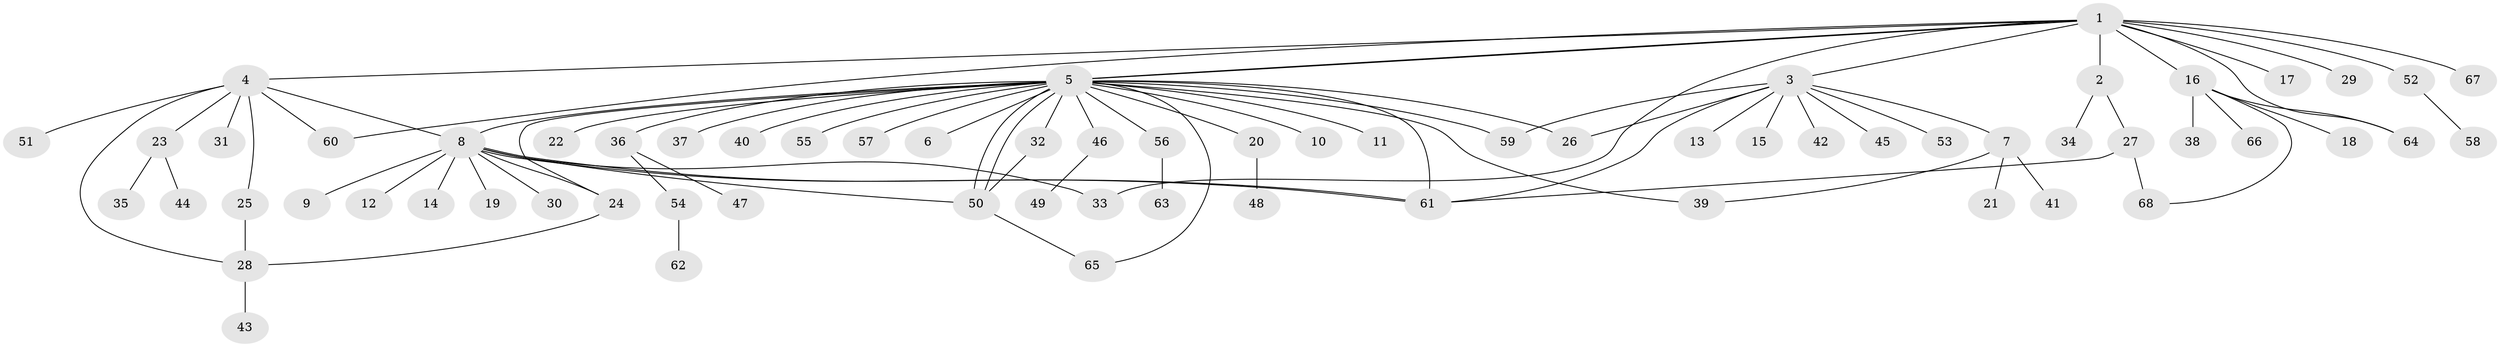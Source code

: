 // coarse degree distribution, {12: 0.0425531914893617, 3: 0.06382978723404255, 6: 0.02127659574468085, 21: 0.02127659574468085, 1: 0.6595744680851063, 10: 0.02127659574468085, 2: 0.14893617021276595, 5: 0.02127659574468085}
// Generated by graph-tools (version 1.1) at 2025/18/03/04/25 18:18:12]
// undirected, 68 vertices, 87 edges
graph export_dot {
graph [start="1"]
  node [color=gray90,style=filled];
  1;
  2;
  3;
  4;
  5;
  6;
  7;
  8;
  9;
  10;
  11;
  12;
  13;
  14;
  15;
  16;
  17;
  18;
  19;
  20;
  21;
  22;
  23;
  24;
  25;
  26;
  27;
  28;
  29;
  30;
  31;
  32;
  33;
  34;
  35;
  36;
  37;
  38;
  39;
  40;
  41;
  42;
  43;
  44;
  45;
  46;
  47;
  48;
  49;
  50;
  51;
  52;
  53;
  54;
  55;
  56;
  57;
  58;
  59;
  60;
  61;
  62;
  63;
  64;
  65;
  66;
  67;
  68;
  1 -- 2;
  1 -- 3;
  1 -- 4;
  1 -- 5;
  1 -- 5;
  1 -- 16;
  1 -- 17;
  1 -- 29;
  1 -- 33;
  1 -- 52;
  1 -- 60;
  1 -- 64;
  1 -- 67;
  2 -- 27;
  2 -- 34;
  3 -- 7;
  3 -- 13;
  3 -- 15;
  3 -- 26;
  3 -- 42;
  3 -- 45;
  3 -- 53;
  3 -- 59;
  3 -- 61;
  4 -- 8;
  4 -- 23;
  4 -- 25;
  4 -- 28;
  4 -- 31;
  4 -- 51;
  4 -- 60;
  5 -- 6;
  5 -- 8;
  5 -- 10;
  5 -- 11;
  5 -- 20;
  5 -- 22;
  5 -- 24;
  5 -- 26;
  5 -- 32;
  5 -- 36;
  5 -- 37;
  5 -- 39;
  5 -- 40;
  5 -- 46;
  5 -- 50;
  5 -- 50;
  5 -- 55;
  5 -- 56;
  5 -- 57;
  5 -- 59;
  5 -- 61;
  5 -- 65;
  7 -- 21;
  7 -- 39;
  7 -- 41;
  8 -- 9;
  8 -- 12;
  8 -- 14;
  8 -- 19;
  8 -- 24;
  8 -- 30;
  8 -- 33;
  8 -- 50;
  8 -- 61;
  8 -- 61;
  16 -- 18;
  16 -- 38;
  16 -- 64;
  16 -- 66;
  16 -- 68;
  20 -- 48;
  23 -- 35;
  23 -- 44;
  24 -- 28;
  25 -- 28;
  27 -- 61;
  27 -- 68;
  28 -- 43;
  32 -- 50;
  36 -- 47;
  36 -- 54;
  46 -- 49;
  50 -- 65;
  52 -- 58;
  54 -- 62;
  56 -- 63;
}
